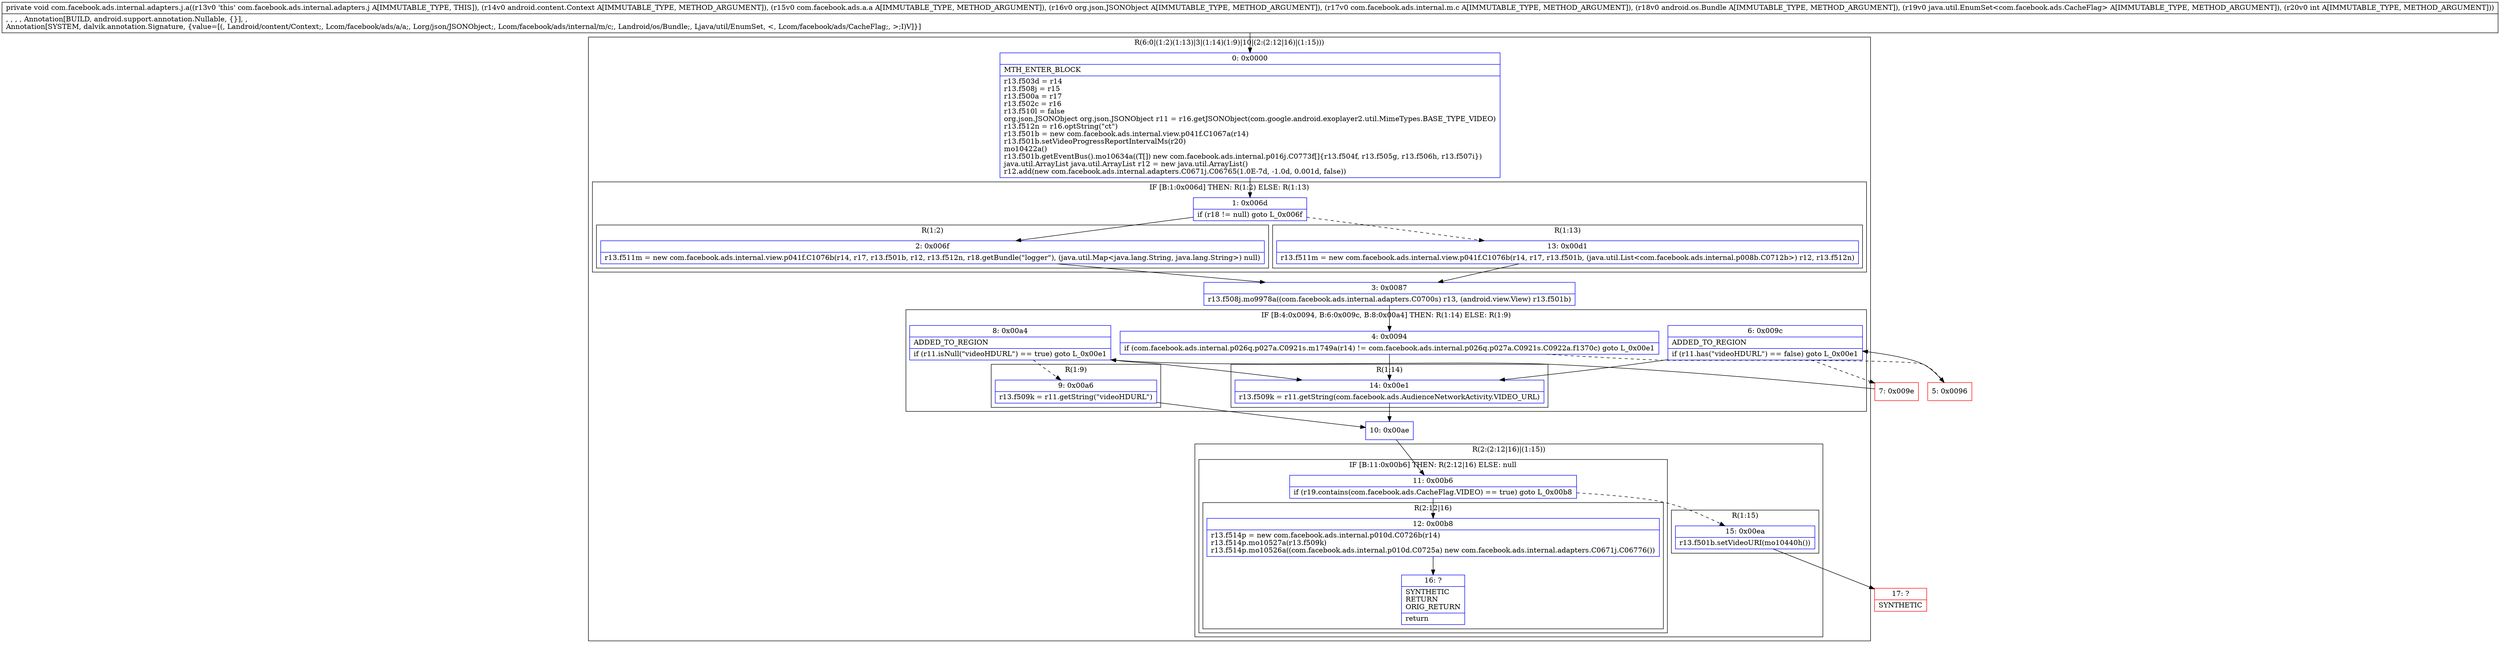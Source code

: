 digraph "CFG forcom.facebook.ads.internal.adapters.j.a(Landroid\/content\/Context;Lcom\/facebook\/ads\/a\/a;Lorg\/json\/JSONObject;Lcom\/facebook\/ads\/internal\/m\/c;Landroid\/os\/Bundle;Ljava\/util\/EnumSet;I)V" {
subgraph cluster_Region_98319908 {
label = "R(6:0|(1:2)(1:13)|3|(1:14)(1:9)|10|(2:(2:12|16)|(1:15)))";
node [shape=record,color=blue];
Node_0 [shape=record,label="{0\:\ 0x0000|MTH_ENTER_BLOCK\l|r13.f503d = r14\lr13.f508j = r15\lr13.f500a = r17\lr13.f502c = r16\lr13.f510l = false\lorg.json.JSONObject org.json.JSONObject r11 = r16.getJSONObject(com.google.android.exoplayer2.util.MimeTypes.BASE_TYPE_VIDEO)\lr13.f512n = r16.optString(\"ct\")\lr13.f501b = new com.facebook.ads.internal.view.p041f.C1067a(r14)\lr13.f501b.setVideoProgressReportIntervalMs(r20)\lmo10422a()\lr13.f501b.getEventBus().mo10634a((T[]) new com.facebook.ads.internal.p016j.C0773f[]\{r13.f504f, r13.f505g, r13.f506h, r13.f507i\})\ljava.util.ArrayList java.util.ArrayList r12 = new java.util.ArrayList()\lr12.add(new com.facebook.ads.internal.adapters.C0671j.C06765(1.0E\-7d, \-1.0d, 0.001d, false))\l}"];
subgraph cluster_IfRegion_489460418 {
label = "IF [B:1:0x006d] THEN: R(1:2) ELSE: R(1:13)";
node [shape=record,color=blue];
Node_1 [shape=record,label="{1\:\ 0x006d|if (r18 != null) goto L_0x006f\l}"];
subgraph cluster_Region_2091198025 {
label = "R(1:2)";
node [shape=record,color=blue];
Node_2 [shape=record,label="{2\:\ 0x006f|r13.f511m = new com.facebook.ads.internal.view.p041f.C1076b(r14, r17, r13.f501b, r12, r13.f512n, r18.getBundle(\"logger\"), (java.util.Map\<java.lang.String, java.lang.String\>) null)\l}"];
}
subgraph cluster_Region_2056364578 {
label = "R(1:13)";
node [shape=record,color=blue];
Node_13 [shape=record,label="{13\:\ 0x00d1|r13.f511m = new com.facebook.ads.internal.view.p041f.C1076b(r14, r17, r13.f501b, (java.util.List\<com.facebook.ads.internal.p008b.C0712b\>) r12, r13.f512n)\l}"];
}
}
Node_3 [shape=record,label="{3\:\ 0x0087|r13.f508j.mo9978a((com.facebook.ads.internal.adapters.C0700s) r13, (android.view.View) r13.f501b)\l}"];
subgraph cluster_IfRegion_1652333014 {
label = "IF [B:4:0x0094, B:6:0x009c, B:8:0x00a4] THEN: R(1:14) ELSE: R(1:9)";
node [shape=record,color=blue];
Node_4 [shape=record,label="{4\:\ 0x0094|if (com.facebook.ads.internal.p026q.p027a.C0921s.m1749a(r14) != com.facebook.ads.internal.p026q.p027a.C0921s.C0922a.f1370c) goto L_0x00e1\l}"];
Node_6 [shape=record,label="{6\:\ 0x009c|ADDED_TO_REGION\l|if (r11.has(\"videoHDURL\") == false) goto L_0x00e1\l}"];
Node_8 [shape=record,label="{8\:\ 0x00a4|ADDED_TO_REGION\l|if (r11.isNull(\"videoHDURL\") == true) goto L_0x00e1\l}"];
subgraph cluster_Region_1823221137 {
label = "R(1:14)";
node [shape=record,color=blue];
Node_14 [shape=record,label="{14\:\ 0x00e1|r13.f509k = r11.getString(com.facebook.ads.AudienceNetworkActivity.VIDEO_URL)\l}"];
}
subgraph cluster_Region_418121326 {
label = "R(1:9)";
node [shape=record,color=blue];
Node_9 [shape=record,label="{9\:\ 0x00a6|r13.f509k = r11.getString(\"videoHDURL\")\l}"];
}
}
Node_10 [shape=record,label="{10\:\ 0x00ae}"];
subgraph cluster_Region_158740728 {
label = "R(2:(2:12|16)|(1:15))";
node [shape=record,color=blue];
subgraph cluster_IfRegion_778505576 {
label = "IF [B:11:0x00b6] THEN: R(2:12|16) ELSE: null";
node [shape=record,color=blue];
Node_11 [shape=record,label="{11\:\ 0x00b6|if (r19.contains(com.facebook.ads.CacheFlag.VIDEO) == true) goto L_0x00b8\l}"];
subgraph cluster_Region_410060641 {
label = "R(2:12|16)";
node [shape=record,color=blue];
Node_12 [shape=record,label="{12\:\ 0x00b8|r13.f514p = new com.facebook.ads.internal.p010d.C0726b(r14)\lr13.f514p.mo10527a(r13.f509k)\lr13.f514p.mo10526a((com.facebook.ads.internal.p010d.C0725a) new com.facebook.ads.internal.adapters.C0671j.C06776())\l}"];
Node_16 [shape=record,label="{16\:\ ?|SYNTHETIC\lRETURN\lORIG_RETURN\l|return\l}"];
}
}
subgraph cluster_Region_1639066671 {
label = "R(1:15)";
node [shape=record,color=blue];
Node_15 [shape=record,label="{15\:\ 0x00ea|r13.f501b.setVideoURI(mo10440h())\l}"];
}
}
}
Node_5 [shape=record,color=red,label="{5\:\ 0x0096}"];
Node_7 [shape=record,color=red,label="{7\:\ 0x009e}"];
Node_17 [shape=record,color=red,label="{17\:\ ?|SYNTHETIC\l}"];
MethodNode[shape=record,label="{private void com.facebook.ads.internal.adapters.j.a((r13v0 'this' com.facebook.ads.internal.adapters.j A[IMMUTABLE_TYPE, THIS]), (r14v0 android.content.Context A[IMMUTABLE_TYPE, METHOD_ARGUMENT]), (r15v0 com.facebook.ads.a.a A[IMMUTABLE_TYPE, METHOD_ARGUMENT]), (r16v0 org.json.JSONObject A[IMMUTABLE_TYPE, METHOD_ARGUMENT]), (r17v0 com.facebook.ads.internal.m.c A[IMMUTABLE_TYPE, METHOD_ARGUMENT]), (r18v0 android.os.Bundle A[IMMUTABLE_TYPE, METHOD_ARGUMENT]), (r19v0 java.util.EnumSet\<com.facebook.ads.CacheFlag\> A[IMMUTABLE_TYPE, METHOD_ARGUMENT]), (r20v0 int A[IMMUTABLE_TYPE, METHOD_ARGUMENT]))  | , , , , Annotation[BUILD, android.support.annotation.Nullable, \{\}], , \lAnnotation[SYSTEM, dalvik.annotation.Signature, \{value=[(, Landroid\/content\/Context;, Lcom\/facebook\/ads\/a\/a;, Lorg\/json\/JSONObject;, Lcom\/facebook\/ads\/internal\/m\/c;, Landroid\/os\/Bundle;, Ljava\/util\/EnumSet, \<, Lcom\/facebook\/ads\/CacheFlag;, \>;I)V]\}]\l}"];
MethodNode -> Node_0;
Node_0 -> Node_1;
Node_1 -> Node_2;
Node_1 -> Node_13[style=dashed];
Node_2 -> Node_3;
Node_13 -> Node_3;
Node_3 -> Node_4;
Node_4 -> Node_5[style=dashed];
Node_4 -> Node_14;
Node_6 -> Node_7[style=dashed];
Node_6 -> Node_14;
Node_8 -> Node_9[style=dashed];
Node_8 -> Node_14;
Node_14 -> Node_10;
Node_9 -> Node_10;
Node_10 -> Node_11;
Node_11 -> Node_12;
Node_11 -> Node_15[style=dashed];
Node_12 -> Node_16;
Node_15 -> Node_17;
Node_5 -> Node_6;
Node_7 -> Node_8;
}

